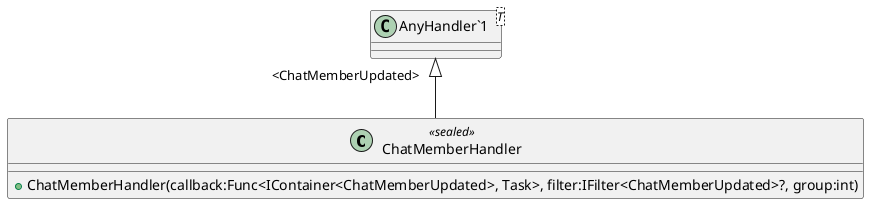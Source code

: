 @startuml
class ChatMemberHandler <<sealed>> {
    + ChatMemberHandler(callback:Func<IContainer<ChatMemberUpdated>, Task>, filter:IFilter<ChatMemberUpdated>?, group:int)
}
class "AnyHandler`1"<T> {
}
"AnyHandler`1" "<ChatMemberUpdated>" <|-- ChatMemberHandler
@enduml
